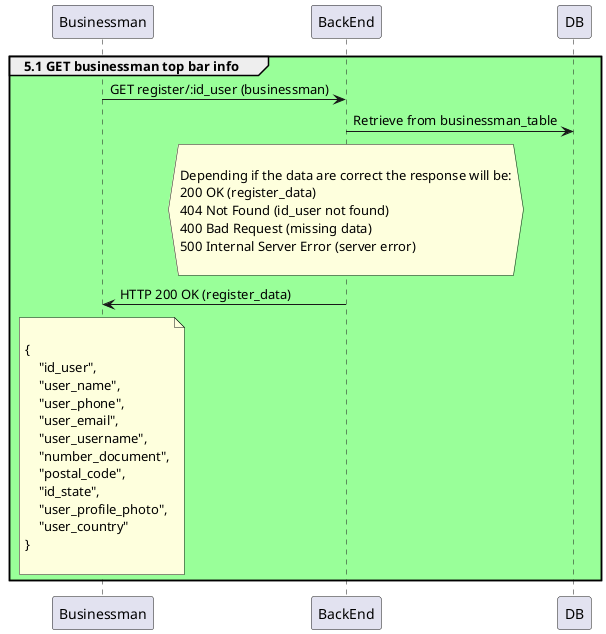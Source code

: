 @startuml

group #99FF99 5.1 GET businessman top bar info 


    Businessman -> BackEnd: GET register/:id_user (businessman)

    BackEnd -> DB: Retrieve from businessman_table

    hnote over BackEnd

        Depending if the data are correct the response will be:
        200 OK (register_data)
        404 Not Found (id_user not found)
        400 Bad Request (missing data)
        500 Internal Server Error (server error)

    endnote

    BackEnd -> Businessman: HTTP 200 OK (register_data)

    note over Businessman

        {
            "id_user",
            "user_name",
            "user_phone",
            "user_email",
            "user_username",
            "number_document",
            "postal_code",
            "id_state",
            "user_profile_photo",
            "user_country"
        }

    endnote

end group


@enduml
